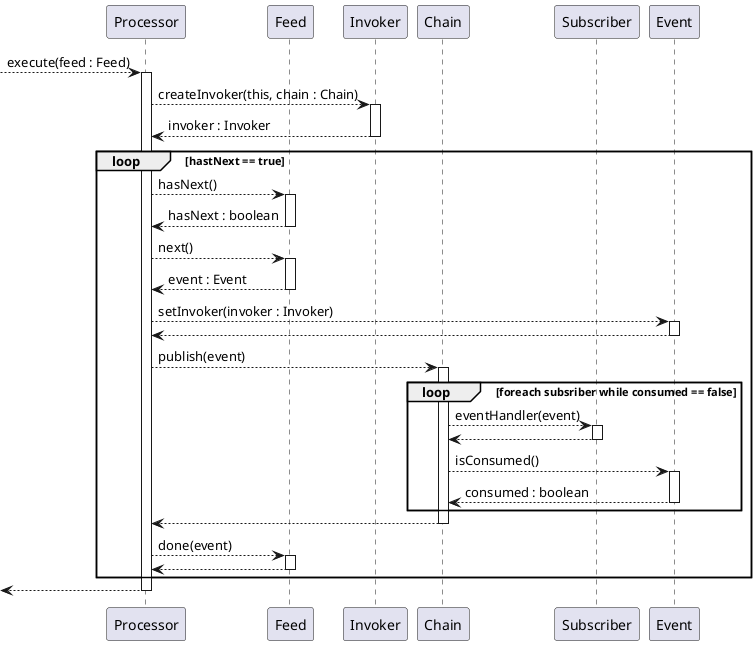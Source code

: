 @startuml
participant Processor
participant Feed
participant Invoker
participant Chain
participant Subscriber
participant Event

--> Processor: execute(feed : Feed)
activate Processor
Processor --> Invoker: createInvoker(this, chain : Chain)
activate Invoker
Processor <-- Invoker: invoker : Invoker
deactivate Invoker

loop hastNext == true
Processor --> Feed: hasNext()
activate Feed
Processor <-- Feed: hasNext : boolean
deactivate Feed

Processor --> Feed: next()
activate Feed
Processor <-- Feed: event : Event
deactivate Feed

Processor --> Event: setInvoker(invoker : Invoker)
activate Event
Processor <-- Event
deactivate Event

Processor --> Chain: publish(event)
activate Chain
loop foreach subsriber while consumed == false
Chain --> Subscriber: eventHandler(event)
activate Subscriber
Chain <-- Subscriber
deactivate Subscriber

Chain --> Event: isConsumed()
activate Event
Chain <-- Event: consumed : boolean
deactivate Event
end
Processor <-- Chain
deactivate Chain

Processor --> Feed: done(event)
activate Feed
Processor <-- Feed
deactivate Feed
end
<-- Processor
deactivate Processor
@enduml
